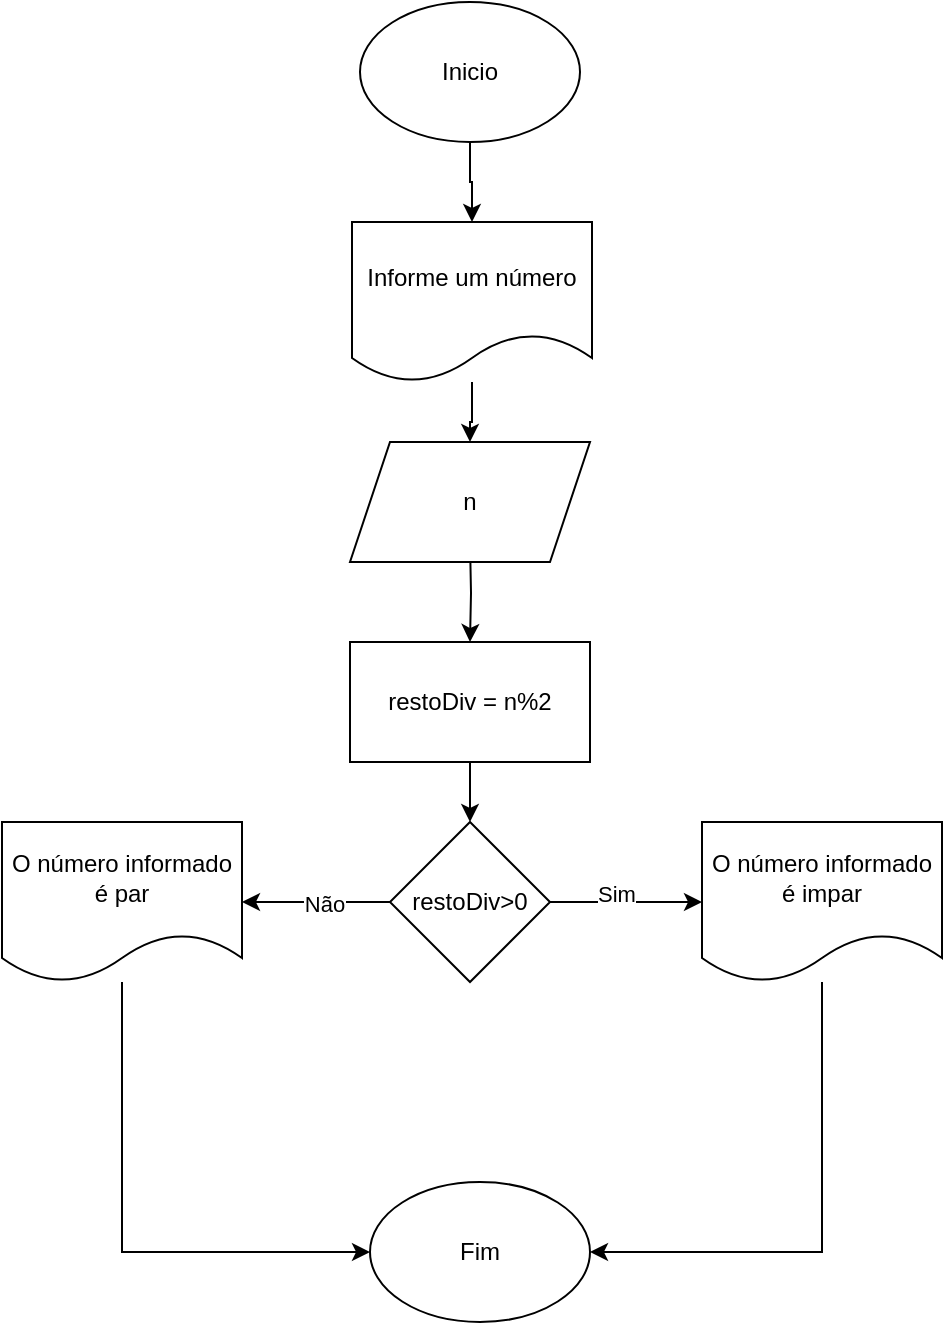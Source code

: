 <mxfile version="21.6.8" type="github">
  <diagram name="Página-1" id="A9pe6TQtuYu4rHN3Yq3s">
    <mxGraphModel dx="1027" dy="607" grid="1" gridSize="10" guides="1" tooltips="1" connect="1" arrows="1" fold="1" page="1" pageScale="1" pageWidth="827" pageHeight="1169" math="0" shadow="0">
      <root>
        <mxCell id="0" />
        <mxCell id="1" parent="0" />
        <mxCell id="u9elAjvhQLtLPztAyF1C-3" value="" style="edgeStyle=orthogonalEdgeStyle;rounded=0;orthogonalLoop=1;jettySize=auto;html=1;" edge="1" parent="1" source="KBEEEpKycYW_vs3Z9GUR-1" target="u9elAjvhQLtLPztAyF1C-2">
          <mxGeometry relative="1" as="geometry" />
        </mxCell>
        <mxCell id="KBEEEpKycYW_vs3Z9GUR-1" value="Inicio" style="ellipse;whiteSpace=wrap;html=1;" parent="1" vertex="1">
          <mxGeometry x="358" y="10" width="110" height="70" as="geometry" />
        </mxCell>
        <mxCell id="KBEEEpKycYW_vs3Z9GUR-17" value="" style="edgeStyle=orthogonalEdgeStyle;rounded=0;orthogonalLoop=1;jettySize=auto;html=1;" parent="1" target="KBEEEpKycYW_vs3Z9GUR-3" edge="1">
          <mxGeometry relative="1" as="geometry">
            <mxPoint x="413" y="280" as="sourcePoint" />
          </mxGeometry>
        </mxCell>
        <mxCell id="KBEEEpKycYW_vs3Z9GUR-2" value="n" style="shape=parallelogram;perimeter=parallelogramPerimeter;whiteSpace=wrap;html=1;fixedSize=1;" parent="1" vertex="1">
          <mxGeometry x="353" y="230" width="120" height="60" as="geometry" />
        </mxCell>
        <mxCell id="KBEEEpKycYW_vs3Z9GUR-15" value="" style="edgeStyle=orthogonalEdgeStyle;rounded=0;orthogonalLoop=1;jettySize=auto;html=1;" parent="1" source="KBEEEpKycYW_vs3Z9GUR-3" target="KBEEEpKycYW_vs3Z9GUR-4" edge="1">
          <mxGeometry relative="1" as="geometry" />
        </mxCell>
        <mxCell id="KBEEEpKycYW_vs3Z9GUR-3" value="restoDiv = n%2" style="rounded=0;whiteSpace=wrap;html=1;" parent="1" vertex="1">
          <mxGeometry x="353" y="330" width="120" height="60" as="geometry" />
        </mxCell>
        <mxCell id="KBEEEpKycYW_vs3Z9GUR-11" value="" style="edgeStyle=orthogonalEdgeStyle;rounded=0;orthogonalLoop=1;jettySize=auto;html=1;" parent="1" source="KBEEEpKycYW_vs3Z9GUR-4" target="KBEEEpKycYW_vs3Z9GUR-5" edge="1">
          <mxGeometry relative="1" as="geometry" />
        </mxCell>
        <mxCell id="KBEEEpKycYW_vs3Z9GUR-12" value="Sim" style="edgeLabel;html=1;align=center;verticalAlign=middle;resizable=0;points=[];" parent="KBEEEpKycYW_vs3Z9GUR-11" vertex="1" connectable="0">
          <mxGeometry x="-0.139" y="4" relative="1" as="geometry">
            <mxPoint as="offset" />
          </mxGeometry>
        </mxCell>
        <mxCell id="KBEEEpKycYW_vs3Z9GUR-13" value="" style="edgeStyle=orthogonalEdgeStyle;rounded=0;orthogonalLoop=1;jettySize=auto;html=1;" parent="1" source="KBEEEpKycYW_vs3Z9GUR-4" target="KBEEEpKycYW_vs3Z9GUR-6" edge="1">
          <mxGeometry relative="1" as="geometry" />
        </mxCell>
        <mxCell id="KBEEEpKycYW_vs3Z9GUR-14" value="Não" style="edgeLabel;html=1;align=center;verticalAlign=middle;resizable=0;points=[];" parent="KBEEEpKycYW_vs3Z9GUR-13" vertex="1" connectable="0">
          <mxGeometry x="-0.108" y="1" relative="1" as="geometry">
            <mxPoint as="offset" />
          </mxGeometry>
        </mxCell>
        <mxCell id="KBEEEpKycYW_vs3Z9GUR-4" value="restoDiv&amp;gt;0" style="rhombus;whiteSpace=wrap;html=1;" parent="1" vertex="1">
          <mxGeometry x="373" y="420" width="80" height="80" as="geometry" />
        </mxCell>
        <mxCell id="KBEEEpKycYW_vs3Z9GUR-10" value="" style="edgeStyle=orthogonalEdgeStyle;rounded=0;orthogonalLoop=1;jettySize=auto;html=1;entryX=1;entryY=0.5;entryDx=0;entryDy=0;" parent="1" source="KBEEEpKycYW_vs3Z9GUR-5" target="KBEEEpKycYW_vs3Z9GUR-7" edge="1">
          <mxGeometry relative="1" as="geometry">
            <mxPoint x="589" y="550" as="targetPoint" />
            <Array as="points">
              <mxPoint x="589" y="635" />
            </Array>
          </mxGeometry>
        </mxCell>
        <mxCell id="KBEEEpKycYW_vs3Z9GUR-5" value="O número informado é impar" style="shape=document;whiteSpace=wrap;html=1;boundedLbl=1;" parent="1" vertex="1">
          <mxGeometry x="529" y="420" width="120" height="80" as="geometry" />
        </mxCell>
        <mxCell id="KBEEEpKycYW_vs3Z9GUR-9" value="" style="edgeStyle=orthogonalEdgeStyle;rounded=0;orthogonalLoop=1;jettySize=auto;html=1;" parent="1" source="KBEEEpKycYW_vs3Z9GUR-6" target="KBEEEpKycYW_vs3Z9GUR-7" edge="1">
          <mxGeometry relative="1" as="geometry">
            <Array as="points">
              <mxPoint x="239" y="635" />
            </Array>
          </mxGeometry>
        </mxCell>
        <mxCell id="KBEEEpKycYW_vs3Z9GUR-6" value="O número informado é par" style="shape=document;whiteSpace=wrap;html=1;boundedLbl=1;" parent="1" vertex="1">
          <mxGeometry x="179" y="420" width="120" height="80" as="geometry" />
        </mxCell>
        <mxCell id="KBEEEpKycYW_vs3Z9GUR-7" value="Fim" style="ellipse;whiteSpace=wrap;html=1;" parent="1" vertex="1">
          <mxGeometry x="363" y="600" width="110" height="70" as="geometry" />
        </mxCell>
        <mxCell id="u9elAjvhQLtLPztAyF1C-4" value="" style="edgeStyle=orthogonalEdgeStyle;rounded=0;orthogonalLoop=1;jettySize=auto;html=1;" edge="1" parent="1" source="u9elAjvhQLtLPztAyF1C-2" target="KBEEEpKycYW_vs3Z9GUR-2">
          <mxGeometry relative="1" as="geometry" />
        </mxCell>
        <mxCell id="u9elAjvhQLtLPztAyF1C-2" value="Informe um número" style="shape=document;whiteSpace=wrap;html=1;boundedLbl=1;" vertex="1" parent="1">
          <mxGeometry x="354" y="120" width="120" height="80" as="geometry" />
        </mxCell>
      </root>
    </mxGraphModel>
  </diagram>
</mxfile>
